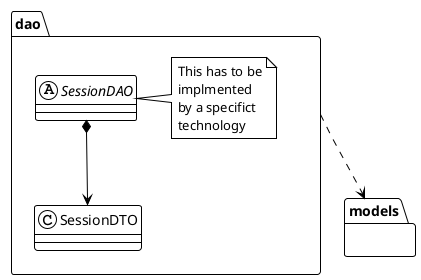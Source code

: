 @startuml analysis-dao-core
!theme plain
top to bottom direction

package dao{
    class SessionDTO
    abstract SessionDAO
    SessionDAO *--> SessionDTO
    note right of SessionDAO :This has to be\nimplmented\nby a specifict\ntechnology
}
dao ..> models

package models {
}

@enduml